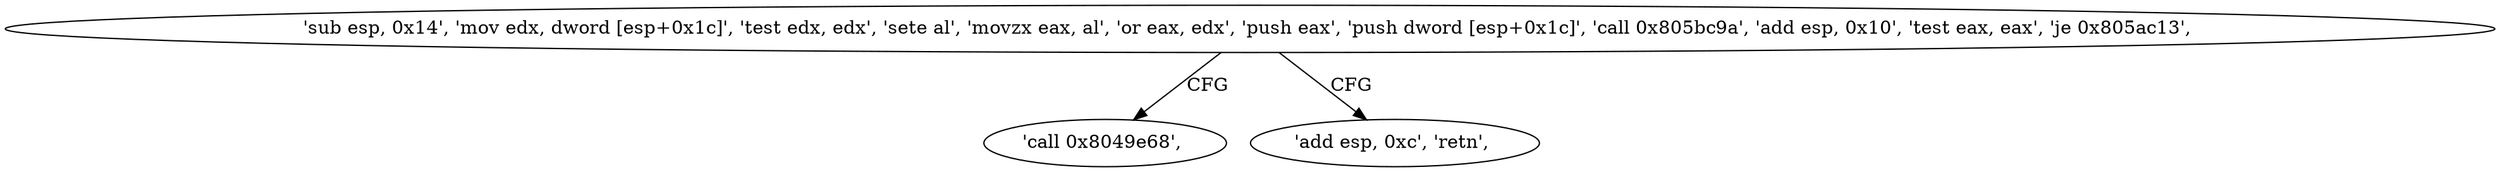 digraph "func" {
"134589421" [label = "'sub esp, 0x14', 'mov edx, dword [esp+0x1c]', 'test edx, edx', 'sete al', 'movzx eax, al', 'or eax, edx', 'push eax', 'push dword [esp+0x1c]', 'call 0x805bc9a', 'add esp, 0x10', 'test eax, eax', 'je 0x805ac13', " ]
"134589459" [label = "'call 0x8049e68', " ]
"134589455" [label = "'add esp, 0xc', 'retn', " ]
"134589421" -> "134589459" [ label = "CFG" ]
"134589421" -> "134589455" [ label = "CFG" ]
}
